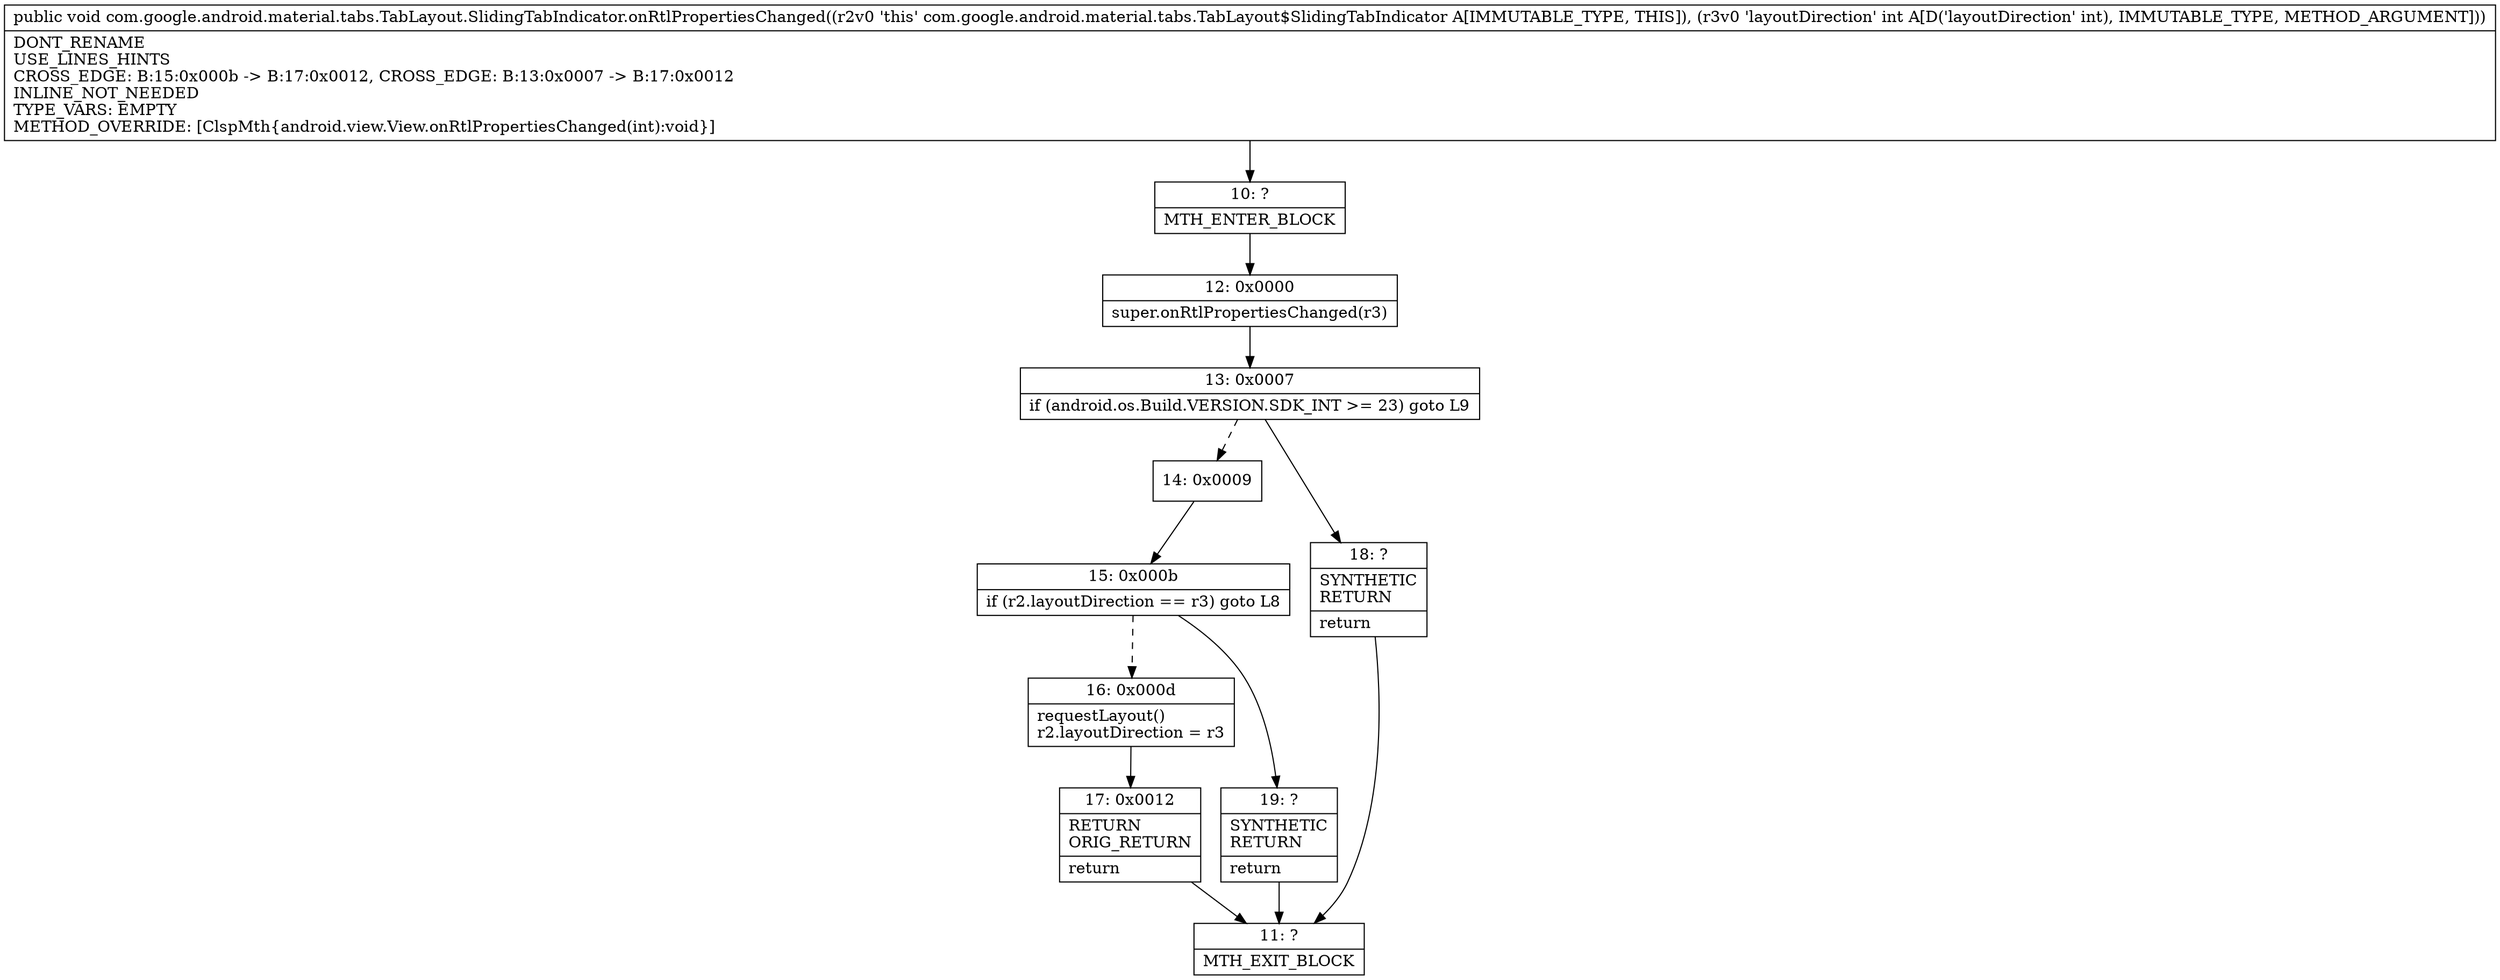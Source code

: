 digraph "CFG forcom.google.android.material.tabs.TabLayout.SlidingTabIndicator.onRtlPropertiesChanged(I)V" {
Node_10 [shape=record,label="{10\:\ ?|MTH_ENTER_BLOCK\l}"];
Node_12 [shape=record,label="{12\:\ 0x0000|super.onRtlPropertiesChanged(r3)\l}"];
Node_13 [shape=record,label="{13\:\ 0x0007|if (android.os.Build.VERSION.SDK_INT \>= 23) goto L9\l}"];
Node_14 [shape=record,label="{14\:\ 0x0009}"];
Node_15 [shape=record,label="{15\:\ 0x000b|if (r2.layoutDirection == r3) goto L8\l}"];
Node_16 [shape=record,label="{16\:\ 0x000d|requestLayout()\lr2.layoutDirection = r3\l}"];
Node_17 [shape=record,label="{17\:\ 0x0012|RETURN\lORIG_RETURN\l|return\l}"];
Node_11 [shape=record,label="{11\:\ ?|MTH_EXIT_BLOCK\l}"];
Node_19 [shape=record,label="{19\:\ ?|SYNTHETIC\lRETURN\l|return\l}"];
Node_18 [shape=record,label="{18\:\ ?|SYNTHETIC\lRETURN\l|return\l}"];
MethodNode[shape=record,label="{public void com.google.android.material.tabs.TabLayout.SlidingTabIndicator.onRtlPropertiesChanged((r2v0 'this' com.google.android.material.tabs.TabLayout$SlidingTabIndicator A[IMMUTABLE_TYPE, THIS]), (r3v0 'layoutDirection' int A[D('layoutDirection' int), IMMUTABLE_TYPE, METHOD_ARGUMENT]))  | DONT_RENAME\lUSE_LINES_HINTS\lCROSS_EDGE: B:15:0x000b \-\> B:17:0x0012, CROSS_EDGE: B:13:0x0007 \-\> B:17:0x0012\lINLINE_NOT_NEEDED\lTYPE_VARS: EMPTY\lMETHOD_OVERRIDE: [ClspMth\{android.view.View.onRtlPropertiesChanged(int):void\}]\l}"];
MethodNode -> Node_10;Node_10 -> Node_12;
Node_12 -> Node_13;
Node_13 -> Node_14[style=dashed];
Node_13 -> Node_18;
Node_14 -> Node_15;
Node_15 -> Node_16[style=dashed];
Node_15 -> Node_19;
Node_16 -> Node_17;
Node_17 -> Node_11;
Node_19 -> Node_11;
Node_18 -> Node_11;
}

